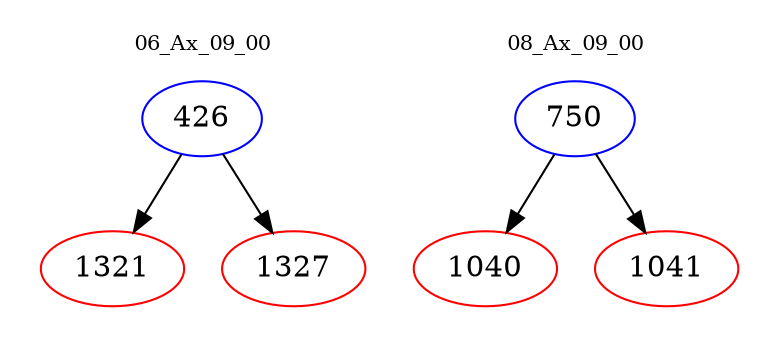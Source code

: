 digraph{
subgraph cluster_0 {
color = white
label = "06_Ax_09_00";
fontsize=10;
T0_426 [label="426", color="blue"]
T0_426 -> T0_1321 [color="black"]
T0_1321 [label="1321", color="red"]
T0_426 -> T0_1327 [color="black"]
T0_1327 [label="1327", color="red"]
}
subgraph cluster_1 {
color = white
label = "08_Ax_09_00";
fontsize=10;
T1_750 [label="750", color="blue"]
T1_750 -> T1_1040 [color="black"]
T1_1040 [label="1040", color="red"]
T1_750 -> T1_1041 [color="black"]
T1_1041 [label="1041", color="red"]
}
}
